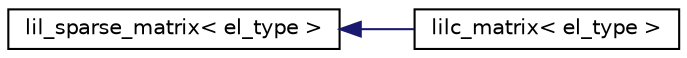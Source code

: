 digraph G
{
  edge [fontname="Helvetica",fontsize="10",labelfontname="Helvetica",labelfontsize="10"];
  node [fontname="Helvetica",fontsize="10",shape=record];
  rankdir="LR";
  Node1 [label="lil_sparse_matrix\< el_type \>",height=0.2,width=0.4,color="black", fillcolor="white", style="filled",URL="$classlil__sparse__matrix.html",tooltip="The abstract parent of all sparse matrices."];
  Node1 -> Node2 [dir="back",color="midnightblue",fontsize="10",style="solid",fontname="Helvetica"];
  Node2 [label="lilc_matrix\< el_type \>",height=0.2,width=0.4,color="black", fillcolor="white", style="filled",URL="$classlilc__matrix.html",tooltip="A list-of-lists (LIL) matrix in column oriented format."];
}
